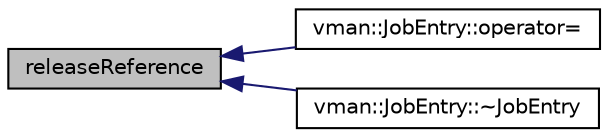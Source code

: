 digraph "releaseReference"
{
  bgcolor="transparent";
  edge [fontname="Helvetica",fontsize="10",labelfontname="Helvetica",labelfontsize="10"];
  node [fontname="Helvetica",fontsize="10",shape=record];
  rankdir="LR";
  Node1 [label="releaseReference",height=0.2,width=0.4,color="black", fillcolor="grey75", style="filled" fontcolor="black"];
  Node1 -> Node2 [dir="back",color="midnightblue",fontsize="10",style="solid",fontname="Helvetica"];
  Node2 [label="vman::JobEntry::operator=",height=0.2,width=0.4,color="black",URL="$classvman_1_1_job_entry.html#a0a666834371193e30782ee78aeb09317"];
  Node1 -> Node3 [dir="back",color="midnightblue",fontsize="10",style="solid",fontname="Helvetica"];
  Node3 [label="vman::JobEntry::~JobEntry",height=0.2,width=0.4,color="black",URL="$classvman_1_1_job_entry.html#ab107fc4c437605edde6d3e950981481b"];
}
